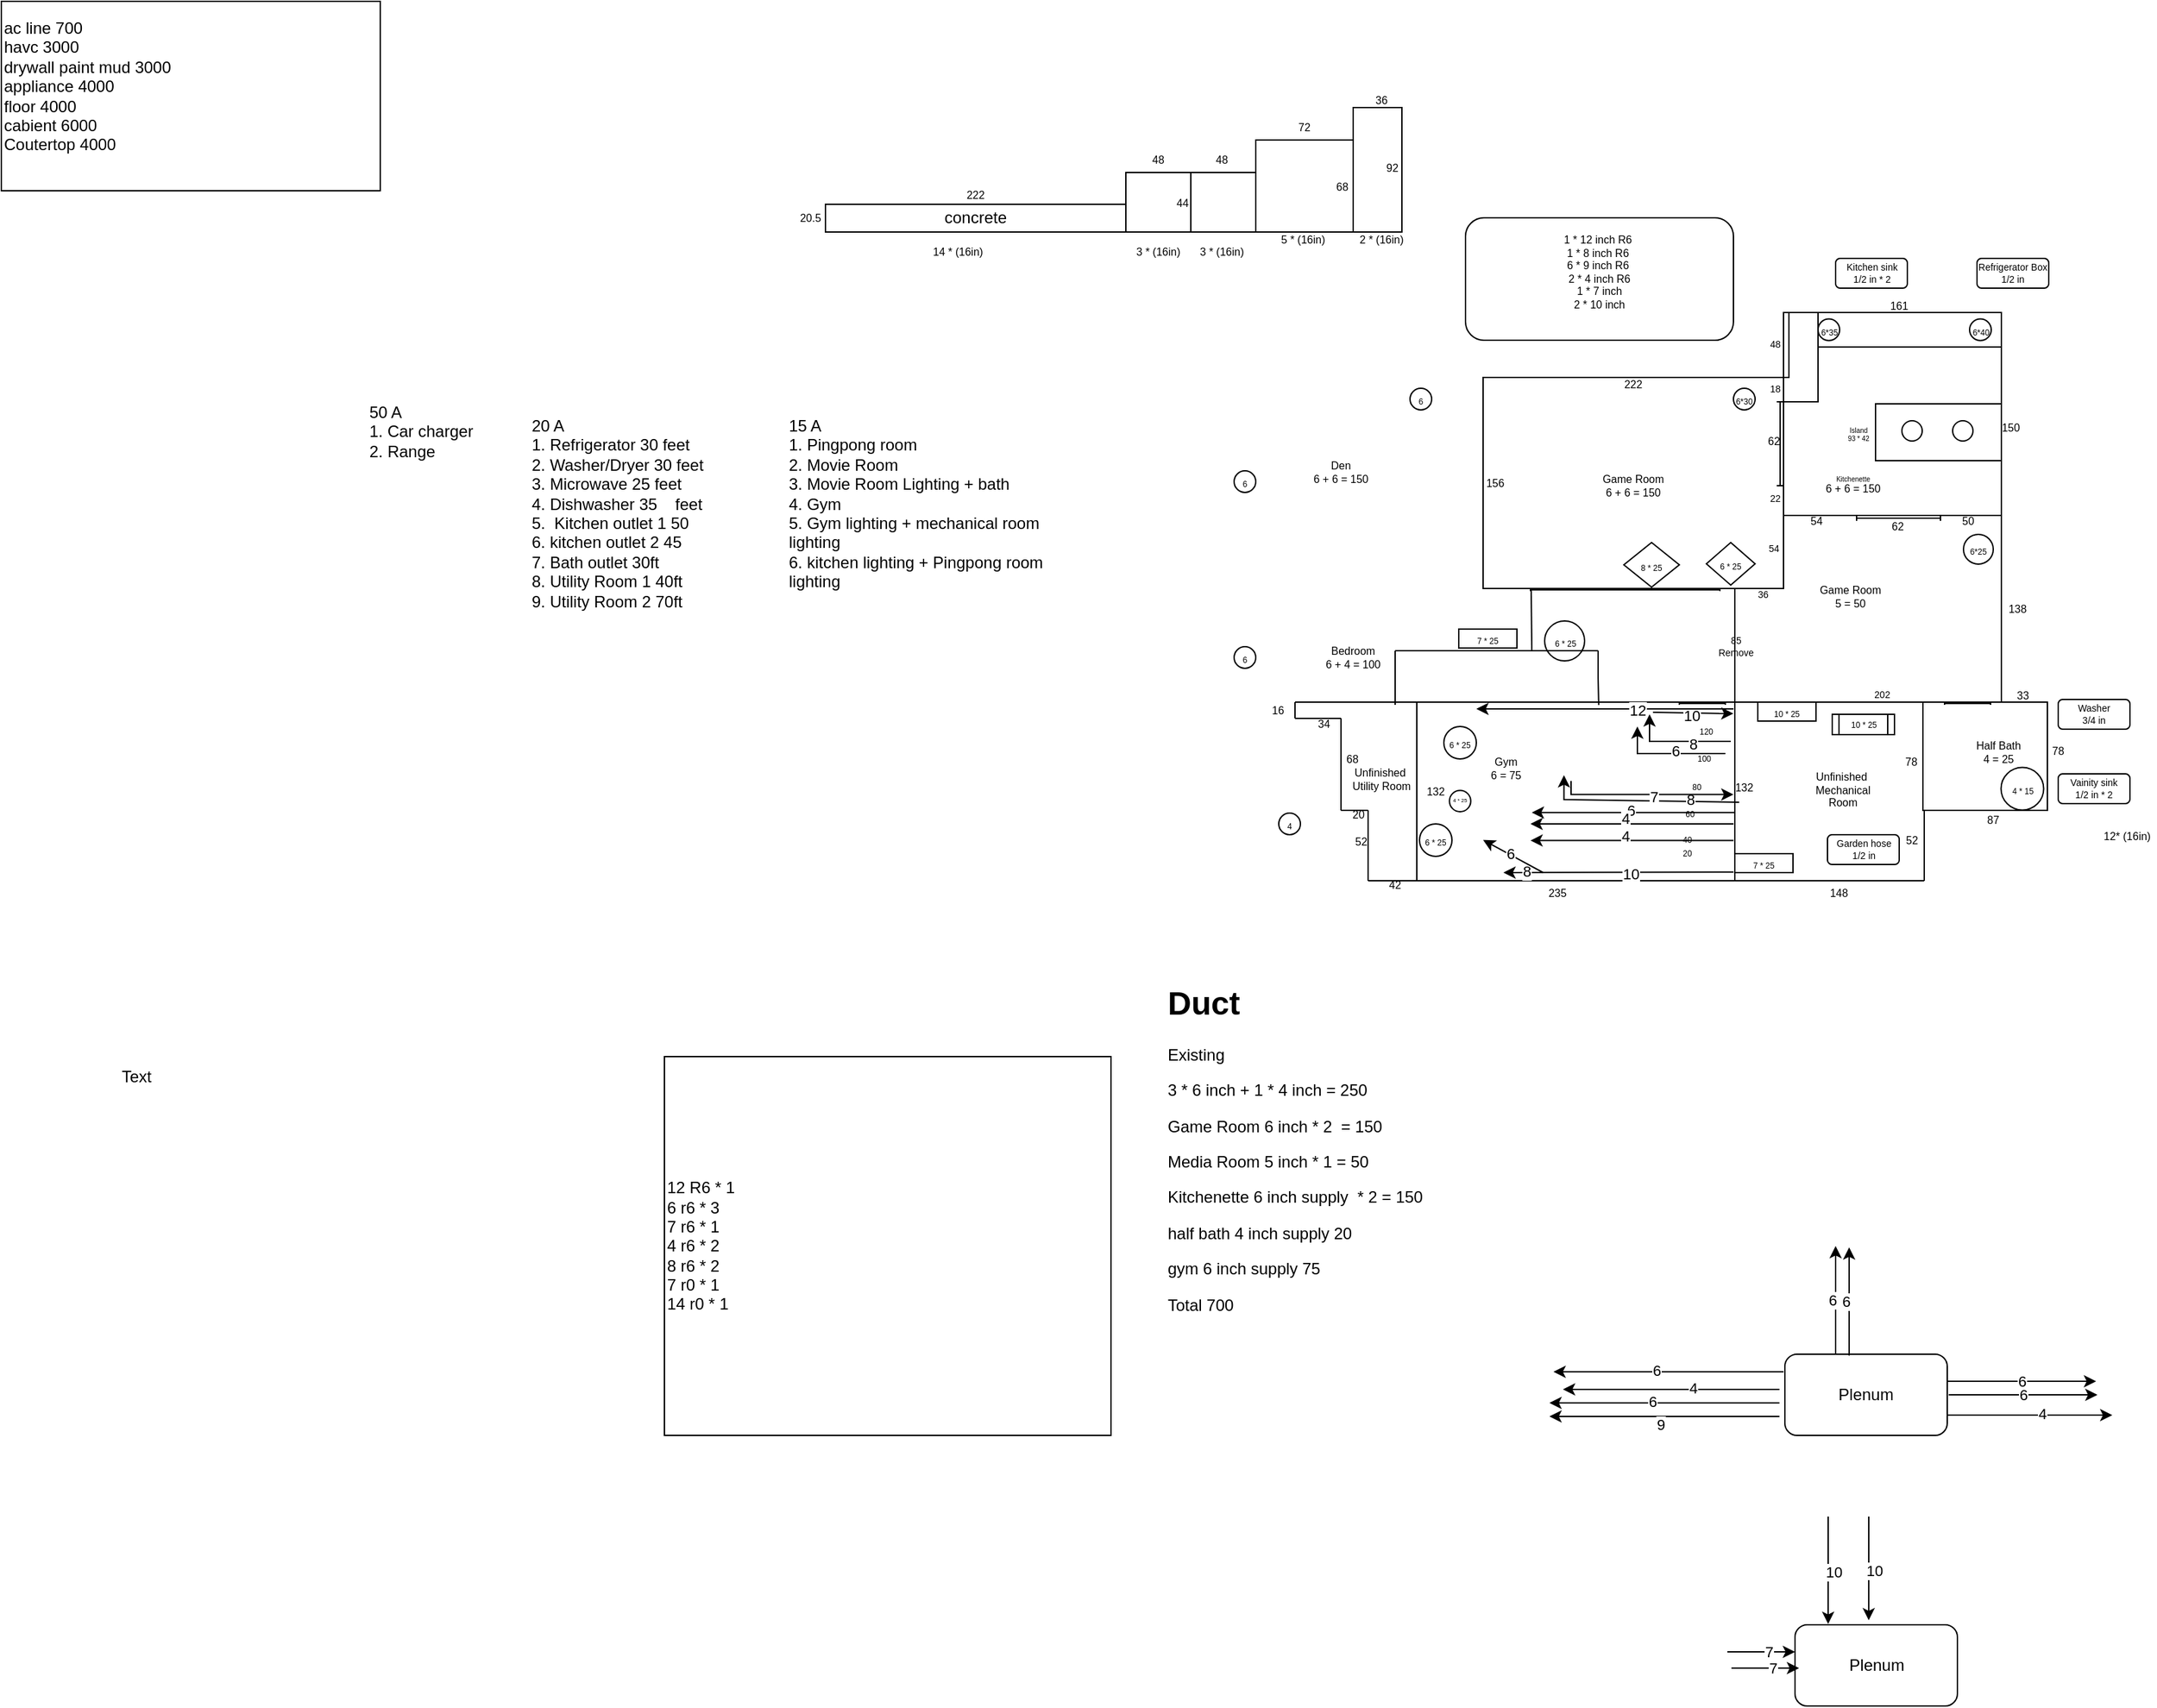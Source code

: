 <mxfile version="24.8.6">
  <diagram name="Page-1" id="0mairbrYIYrI2T9TzbTR">
    <mxGraphModel dx="1680" dy="1542" grid="1" gridSize="10" guides="1" tooltips="1" connect="1" arrows="1" fold="1" page="1" pageScale="1" pageWidth="850" pageHeight="1100" math="0" shadow="0">
      <root>
        <mxCell id="0" />
        <mxCell id="1" parent="0" />
        <mxCell id="P4cZLLp5mALUzIuXAlEG-3" value="" style="rounded=0;whiteSpace=wrap;html=1;" parent="1" vertex="1">
          <mxGeometry x="527" y="160" width="161" height="150" as="geometry" />
        </mxCell>
        <mxCell id="P4cZLLp5mALUzIuXAlEG-4" value="" style="rounded=0;whiteSpace=wrap;html=1;" parent="1" vertex="1">
          <mxGeometry x="491" y="310" width="197" height="138" as="geometry" />
        </mxCell>
        <mxCell id="P4cZLLp5mALUzIuXAlEG-5" value="" style="rounded=0;whiteSpace=wrap;html=1;" parent="1" vertex="1">
          <mxGeometry x="256" y="448" width="235" height="132" as="geometry" />
        </mxCell>
        <mxCell id="P4cZLLp5mALUzIuXAlEG-2" value="" style="rounded=0;whiteSpace=wrap;html=1;" parent="1" vertex="1">
          <mxGeometry x="305" y="208" width="222" height="156" as="geometry" />
        </mxCell>
        <mxCell id="P4cZLLp5mALUzIuXAlEG-6" value="" style="rounded=0;whiteSpace=wrap;html=1;" parent="1" vertex="1">
          <mxGeometry x="630" y="448" width="92" height="80" as="geometry" />
        </mxCell>
        <mxCell id="P4cZLLp5mALUzIuXAlEG-7" value="138" style="text;html=1;align=center;verticalAlign=middle;whiteSpace=wrap;rounded=0;fontSize=8;" parent="1" vertex="1">
          <mxGeometry x="670" y="364" width="60" height="30" as="geometry" />
        </mxCell>
        <mxCell id="P4cZLLp5mALUzIuXAlEG-8" value="150" style="text;html=1;align=center;verticalAlign=middle;whiteSpace=wrap;rounded=0;fontSize=8;" parent="1" vertex="1">
          <mxGeometry x="690" y="240" width="10" height="10" as="geometry" />
        </mxCell>
        <mxCell id="P4cZLLp5mALUzIuXAlEG-9" value="78" style="text;html=1;align=center;verticalAlign=middle;whiteSpace=wrap;rounded=0;fontSize=8;" parent="1" vertex="1">
          <mxGeometry x="700" y="469" width="60" height="30" as="geometry" />
        </mxCell>
        <mxCell id="P4cZLLp5mALUzIuXAlEG-10" value="78" style="text;html=1;align=center;verticalAlign=middle;whiteSpace=wrap;rounded=0;fontSize=8;" parent="1" vertex="1">
          <mxGeometry x="606" y="483" width="30.5" height="18" as="geometry" />
        </mxCell>
        <mxCell id="P4cZLLp5mALUzIuXAlEG-11" value="87" style="text;html=1;align=center;verticalAlign=middle;whiteSpace=wrap;rounded=0;fontSize=8;" parent="1" vertex="1">
          <mxGeometry x="651.5" y="520" width="60" height="30" as="geometry" />
        </mxCell>
        <mxCell id="P4cZLLp5mALUzIuXAlEG-12" value="235" style="text;html=1;align=center;verticalAlign=middle;whiteSpace=wrap;rounded=0;fontSize=8;" parent="1" vertex="1">
          <mxGeometry x="330" y="574" width="60" height="30" as="geometry" />
        </mxCell>
        <mxCell id="P4cZLLp5mALUzIuXAlEG-13" value="132" style="text;html=1;align=center;verticalAlign=middle;whiteSpace=wrap;rounded=0;fontSize=8;" parent="1" vertex="1">
          <mxGeometry x="240" y="499" width="60" height="30" as="geometry" />
        </mxCell>
        <mxCell id="P4cZLLp5mALUzIuXAlEG-14" value="132" style="text;html=1;align=center;verticalAlign=middle;whiteSpace=wrap;rounded=0;fontSize=8;" parent="1" vertex="1">
          <mxGeometry x="468" y="496.25" width="60" height="30" as="geometry" />
        </mxCell>
        <mxCell id="SLUFztWBd9lbTso4AVrv-1" value="222" style="text;html=1;align=center;verticalAlign=middle;whiteSpace=wrap;rounded=0;fontSize=8;" parent="1" vertex="1">
          <mxGeometry x="404" y="208" width="24" height="10" as="geometry" />
        </mxCell>
        <mxCell id="SLUFztWBd9lbTso4AVrv-2" value="54" style="text;html=1;align=center;verticalAlign=middle;whiteSpace=wrap;rounded=0;fontSize=8;" parent="1" vertex="1">
          <mxGeometry x="543.5" y="310" width="15" height="8" as="geometry" />
        </mxCell>
        <mxCell id="SLUFztWBd9lbTso4AVrv-3" value="48" style="text;html=1;align=center;verticalAlign=middle;whiteSpace=wrap;rounded=0;fontSize=7;" parent="1" vertex="1">
          <mxGeometry x="491" y="169" width="60" height="30" as="geometry" />
        </mxCell>
        <mxCell id="SLUFztWBd9lbTso4AVrv-8" value="" style="shape=crossbar;whiteSpace=wrap;html=1;rounded=1;direction=south;" parent="1" vertex="1">
          <mxGeometry x="522" y="226" width="5" height="62" as="geometry" />
        </mxCell>
        <mxCell id="al7Jq2IAwmUsmAtyvg5_-1" value="62" style="text;html=1;align=center;verticalAlign=middle;whiteSpace=wrap;rounded=0;fontSize=8;" parent="1" vertex="1">
          <mxGeometry x="490" y="240" width="60" height="30" as="geometry" />
        </mxCell>
        <mxCell id="al7Jq2IAwmUsmAtyvg5_-8" value="18" style="text;html=1;align=center;verticalAlign=middle;whiteSpace=wrap;rounded=0;fontSize=7;" parent="1" vertex="1">
          <mxGeometry x="511" y="212" width="20" height="10" as="geometry" />
        </mxCell>
        <mxCell id="al7Jq2IAwmUsmAtyvg5_-10" value="22" style="text;html=1;align=center;verticalAlign=middle;whiteSpace=wrap;rounded=0;fontSize=7;" parent="1" vertex="1">
          <mxGeometry x="511" y="293" width="20" height="10" as="geometry" />
        </mxCell>
        <mxCell id="LQpmyjHp3lGpbSpimQd2-4" value="156" style="text;html=1;align=center;verticalAlign=middle;whiteSpace=wrap;rounded=0;fontSize=8;" parent="1" vertex="1">
          <mxGeometry x="305" y="281" width="18" height="10" as="geometry" />
        </mxCell>
        <mxCell id="LQpmyjHp3lGpbSpimQd2-6" value="85&lt;div&gt;Remove&lt;/div&gt;" style="text;html=1;align=center;verticalAlign=middle;whiteSpace=wrap;rounded=0;fontSize=7;" parent="1" vertex="1">
          <mxGeometry x="473" y="394" width="38" height="26" as="geometry" />
        </mxCell>
        <mxCell id="LQpmyjHp3lGpbSpimQd2-10" value="36" style="text;html=1;align=center;verticalAlign=middle;whiteSpace=wrap;rounded=0;fontSize=7;" parent="1" vertex="1">
          <mxGeometry x="502" y="364" width="20" height="10" as="geometry" />
        </mxCell>
        <mxCell id="LQpmyjHp3lGpbSpimQd2-11" value="54" style="text;html=1;align=center;verticalAlign=middle;whiteSpace=wrap;rounded=0;fontSize=7;" parent="1" vertex="1">
          <mxGeometry x="510" y="330" width="20" height="10" as="geometry" />
        </mxCell>
        <mxCell id="LQpmyjHp3lGpbSpimQd2-13" value="" style="shape=crossbar;whiteSpace=wrap;html=1;rounded=1;" parent="1" vertex="1">
          <mxGeometry x="646" y="448" width="34" height="2" as="geometry" />
        </mxCell>
        <mxCell id="LQpmyjHp3lGpbSpimQd2-17" value="33" style="text;html=1;align=center;verticalAlign=middle;whiteSpace=wrap;rounded=0;fontSize=8;" parent="1" vertex="1">
          <mxGeometry x="695.5" y="438" width="16" height="10" as="geometry" />
        </mxCell>
        <mxCell id="LQpmyjHp3lGpbSpimQd2-23" value="42" style="text;html=1;align=center;verticalAlign=middle;whiteSpace=wrap;rounded=0;fontSize=8;" parent="1" vertex="1">
          <mxGeometry x="210" y="568" width="60" height="30" as="geometry" />
        </mxCell>
        <mxCell id="LQpmyjHp3lGpbSpimQd2-27" value="52" style="text;html=1;align=center;verticalAlign=middle;whiteSpace=wrap;rounded=0;fontSize=8;" parent="1" vertex="1">
          <mxGeometry x="200" y="543" width="30" height="15" as="geometry" />
        </mxCell>
        <mxCell id="LQpmyjHp3lGpbSpimQd2-28" value="20" style="text;html=1;align=center;verticalAlign=middle;whiteSpace=wrap;rounded=0;fontSize=8;" parent="1" vertex="1">
          <mxGeometry x="196" y="518" width="34" height="25" as="geometry" />
        </mxCell>
        <mxCell id="LQpmyjHp3lGpbSpimQd2-29" value="16" style="text;html=1;align=center;verticalAlign=middle;whiteSpace=wrap;rounded=0;fontSize=8;" parent="1" vertex="1">
          <mxGeometry x="140" y="451" width="27" height="6" as="geometry" />
        </mxCell>
        <mxCell id="LQpmyjHp3lGpbSpimQd2-35" value="" style="endArrow=none;html=1;rounded=0;exitX=1;exitY=1;exitDx=0;exitDy=0;" parent="1" source="P4cZLLp5mALUzIuXAlEG-5" edge="1">
          <mxGeometry width="50" height="50" relative="1" as="geometry">
            <mxPoint x="530" y="590" as="sourcePoint" />
            <mxPoint x="631" y="580" as="targetPoint" />
          </mxGeometry>
        </mxCell>
        <mxCell id="LQpmyjHp3lGpbSpimQd2-36" value="" style="endArrow=none;html=1;rounded=0;" parent="1" edge="1">
          <mxGeometry width="50" height="50" relative="1" as="geometry">
            <mxPoint x="631" y="580" as="sourcePoint" />
            <mxPoint x="631" y="528" as="targetPoint" />
          </mxGeometry>
        </mxCell>
        <mxCell id="LQpmyjHp3lGpbSpimQd2-37" value="" style="endArrow=none;html=1;rounded=0;" parent="1" edge="1">
          <mxGeometry width="50" height="50" relative="1" as="geometry">
            <mxPoint x="631" y="528" as="sourcePoint" />
            <mxPoint x="641" y="528" as="targetPoint" />
          </mxGeometry>
        </mxCell>
        <mxCell id="LQpmyjHp3lGpbSpimQd2-38" value="52" style="text;html=1;align=center;verticalAlign=middle;whiteSpace=wrap;rounded=0;fontSize=8;" parent="1" vertex="1">
          <mxGeometry x="592" y="535" width="60" height="30" as="geometry" />
        </mxCell>
        <mxCell id="LQpmyjHp3lGpbSpimQd2-41" value="" style="shape=crossbar;whiteSpace=wrap;html=1;rounded=1;" parent="1" vertex="1">
          <mxGeometry x="581" y="310" width="62" height="4" as="geometry" />
        </mxCell>
        <mxCell id="LQpmyjHp3lGpbSpimQd2-43" value="62" style="text;html=1;align=center;verticalAlign=middle;whiteSpace=wrap;rounded=0;fontSize=8;" parent="1" vertex="1">
          <mxGeometry x="603.5" y="314" width="15" height="8" as="geometry" />
        </mxCell>
        <mxCell id="LQpmyjHp3lGpbSpimQd2-44" value="50" style="text;html=1;align=center;verticalAlign=middle;whiteSpace=wrap;rounded=0;fontSize=8;" parent="1" vertex="1">
          <mxGeometry x="655.5" y="310" width="15" height="8" as="geometry" />
        </mxCell>
        <mxCell id="LQpmyjHp3lGpbSpimQd2-45" value="34&lt;span style=&quot;color: rgba(0, 0, 0, 0); font-family: monospace; font-size: 0px; text-align: start; text-wrap: nowrap;&quot;&gt;%3CmxGraphModel%3E%3Croot%3E%3CmxCell%20id%3D%220%22%2F%3E%3CmxCell%20id%3D%221%22%20parent%3D%220%22%2F%3E%3CmxCell%20id%3D%222%22%20value%3D%2250%22%20style%3D%22text%3Bhtml%3D1%3Balign%3Dcenter%3BverticalAlign%3Dmiddle%3BwhiteSpace%3Dwrap%3Brounded%3D0%3BfontSize%3D8%3B%22%20vertex%3D%221%22%20parent%3D%221%22%3E%3CmxGeometry%20x%3D%22161%22%20y%3D%22490%22%20width%3D%2260%22%20height%3D%2230%22%20as%3D%22geometry%22%2F%3E%3C%2FmxCell%3E%3C%2Froot%3E%3C%2FmxGraphModel%3E&lt;/span&gt;" style="text;html=1;align=center;verticalAlign=middle;whiteSpace=wrap;rounded=0;fontSize=8;" parent="1" vertex="1">
          <mxGeometry x="179" y="459" width="17" height="10" as="geometry" />
        </mxCell>
        <mxCell id="LQpmyjHp3lGpbSpimQd2-47" value="68" style="text;html=1;align=center;verticalAlign=middle;whiteSpace=wrap;rounded=0;fontSize=8;" parent="1" vertex="1">
          <mxGeometry x="200" y="481" width="17" height="18" as="geometry" />
        </mxCell>
        <mxCell id="LQpmyjHp3lGpbSpimQd2-49" value="" style="endArrow=none;html=1;rounded=0;entryX=0;entryY=1;entryDx=0;entryDy=0;" parent="1" target="P4cZLLp5mALUzIuXAlEG-5" edge="1">
          <mxGeometry width="50" height="50" relative="1" as="geometry">
            <mxPoint x="220" y="580" as="sourcePoint" />
            <mxPoint x="250" y="580" as="targetPoint" />
          </mxGeometry>
        </mxCell>
        <mxCell id="LQpmyjHp3lGpbSpimQd2-50" value="" style="endArrow=none;html=1;rounded=0;" parent="1" edge="1">
          <mxGeometry width="50" height="50" relative="1" as="geometry">
            <mxPoint x="220" y="580" as="sourcePoint" />
            <mxPoint x="220" y="528" as="targetPoint" />
          </mxGeometry>
        </mxCell>
        <mxCell id="LQpmyjHp3lGpbSpimQd2-51" value="" style="endArrow=none;html=1;rounded=0;" parent="1" edge="1">
          <mxGeometry width="50" height="50" relative="1" as="geometry">
            <mxPoint x="200" y="528" as="sourcePoint" />
            <mxPoint x="220" y="528" as="targetPoint" />
          </mxGeometry>
        </mxCell>
        <mxCell id="LQpmyjHp3lGpbSpimQd2-52" value="" style="endArrow=none;html=1;rounded=0;" parent="1" edge="1">
          <mxGeometry width="50" height="50" relative="1" as="geometry">
            <mxPoint x="200" y="528" as="sourcePoint" />
            <mxPoint x="200" y="460" as="targetPoint" />
          </mxGeometry>
        </mxCell>
        <mxCell id="LQpmyjHp3lGpbSpimQd2-53" value="" style="endArrow=none;html=1;rounded=0;" parent="1" edge="1">
          <mxGeometry width="50" height="50" relative="1" as="geometry">
            <mxPoint x="166" y="460" as="sourcePoint" />
            <mxPoint x="200" y="460" as="targetPoint" />
          </mxGeometry>
        </mxCell>
        <mxCell id="LQpmyjHp3lGpbSpimQd2-54" value="" style="endArrow=none;html=1;rounded=0;" parent="1" edge="1">
          <mxGeometry width="50" height="50" relative="1" as="geometry">
            <mxPoint x="166" y="460" as="sourcePoint" />
            <mxPoint x="166" y="448" as="targetPoint" />
          </mxGeometry>
        </mxCell>
        <mxCell id="LQpmyjHp3lGpbSpimQd2-55" value="" style="endArrow=none;html=1;rounded=0;entryX=0;entryY=0;entryDx=0;entryDy=0;" parent="1" target="P4cZLLp5mALUzIuXAlEG-5" edge="1">
          <mxGeometry width="50" height="50" relative="1" as="geometry">
            <mxPoint x="166" y="448" as="sourcePoint" />
            <mxPoint x="266" y="418" as="targetPoint" />
          </mxGeometry>
        </mxCell>
        <mxCell id="LQpmyjHp3lGpbSpimQd2-57" value="161" style="text;html=1;align=center;verticalAlign=middle;whiteSpace=wrap;rounded=0;fontSize=8;" parent="1" vertex="1">
          <mxGeometry x="590.5" y="150" width="43" height="10" as="geometry" />
        </mxCell>
        <mxCell id="LQpmyjHp3lGpbSpimQd2-62" value="Unfinished&amp;nbsp;&lt;div&gt;Utility Room&lt;/div&gt;" style="text;html=1;align=center;verticalAlign=middle;whiteSpace=wrap;rounded=0;fontSize=8;" parent="1" vertex="1">
          <mxGeometry x="200" y="490" width="60" height="30" as="geometry" />
        </mxCell>
        <mxCell id="LQpmyjHp3lGpbSpimQd2-63" value="Unfinished&amp;nbsp;&lt;div&gt;Mechanical Room&lt;/div&gt;" style="text;html=1;align=center;verticalAlign=middle;whiteSpace=wrap;rounded=0;fontSize=8;" parent="1" vertex="1">
          <mxGeometry x="540.5" y="498" width="60" height="30" as="geometry" />
        </mxCell>
        <mxCell id="LQpmyjHp3lGpbSpimQd2-64" value="Gym&lt;div&gt;6 = 75&lt;/div&gt;" style="text;html=1;align=center;verticalAlign=middle;whiteSpace=wrap;rounded=0;fontSize=8;" parent="1" vertex="1">
          <mxGeometry x="292" y="482" width="60" height="30" as="geometry" />
        </mxCell>
        <mxCell id="LQpmyjHp3lGpbSpimQd2-65" value="Game Room&lt;div&gt;5 = 50&lt;/div&gt;" style="text;html=1;align=center;verticalAlign=middle;whiteSpace=wrap;rounded=0;fontSize=8;" parent="1" vertex="1">
          <mxGeometry x="540.5" y="352" width="70.5" height="36" as="geometry" />
        </mxCell>
        <mxCell id="LQpmyjHp3lGpbSpimQd2-66" value="Game Room&lt;div&gt;6 + 6 = 150&lt;/div&gt;" style="text;html=1;align=center;verticalAlign=middle;whiteSpace=wrap;rounded=0;fontSize=8;" parent="1" vertex="1">
          <mxGeometry x="386" y="273" width="60" height="30" as="geometry" />
        </mxCell>
        <mxCell id="LQpmyjHp3lGpbSpimQd2-67" value="Half B&lt;span style=&quot;color: rgba(0, 0, 0, 0); font-family: monospace; font-size: 0px; text-align: start; text-wrap: nowrap;&quot;&gt;%3CmxGraphModel%3E%3Croot%3E%3CmxCell%20id%3D%220%22%2F%3E%3CmxCell%20id%3D%221%22%20parent%3D%220%22%2F%3E%3CmxCell%20id%3D%222%22%20value%3D%22Game%20Room%22%20style%3D%22text%3Bhtml%3D1%3Balign%3Dcenter%3BverticalAlign%3Dmiddle%3BwhiteSpace%3Dwrap%3Brounded%3D0%3BfontSize%3D8%3B%22%20vertex%3D%221%22%20parent%3D%221%22%3E%3CmxGeometry%20x%3D%22386%22%20y%3D%22273%22%20width%3D%2260%22%20height%3D%2230%22%20as%3D%22geometry%22%2F%3E%3C%2FmxCell%3E%3C%2Froot%3E%3C%2FmxGraphModel%3E&lt;/span&gt;ath&lt;div&gt;4 = 25&lt;br&gt;&lt;div&gt;&lt;span style=&quot;color: rgba(0, 0, 0, 0); font-family: monospace; font-size: 0px; text-align: start; text-wrap: nowrap;&quot;&gt;25%3CmxGraphModel%3E%3Croot%3E%3CmxCell%20id%3D%220%22%2F%3E%3CmxCell%20id%3D%221%22%20parent%3D%220%22%2F%3E%3CmxCell%20id%3D%222%22%20value%3D%22Game%20Room%22%20style%3D%22text%3Bhtml%3D1%3Balign%3Dcenter%3BverticalAlign%3Dmiddle%3BwhiteSpace%3Dwrap%3Brounded%3D0%3BfontSize%3D8%3B%22%20vertex%3D%221%22%20parent%3D%221%22%3E%3CmxGeometry%20x%3D%22386%22%20y%3D%22273%22%20width%3D%2260%22%20height%3D%2230%22%20as%3D%22geometry%22%2F%3E%3C%2FmxCell%3E%3C%2Froot%3E%3C%2FmxGraphModel%3E&lt;/span&gt;&lt;/div&gt;&lt;/div&gt;" style="text;html=1;align=center;verticalAlign=middle;whiteSpace=wrap;rounded=0;fontSize=8;" parent="1" vertex="1">
          <mxGeometry x="655.5" y="475" width="60" height="30" as="geometry" />
        </mxCell>
        <mxCell id="LQpmyjHp3lGpbSpimQd2-68" value="Kitchenette&lt;div style=&quot;font-size: 5px;&quot;&gt;&lt;span style=&quot;font-size: 8px;&quot;&gt;6 + 6 = 150&lt;/span&gt;&lt;br&gt;&lt;/div&gt;" style="text;html=1;align=center;verticalAlign=middle;whiteSpace=wrap;rounded=0;fontSize=5;" parent="1" vertex="1">
          <mxGeometry x="555.5" y="277" width="45" height="19.5" as="geometry" />
        </mxCell>
        <mxCell id="LQpmyjHp3lGpbSpimQd2-70" value="" style="shape=crossbar;whiteSpace=wrap;html=1;rounded=1;" parent="1" vertex="1">
          <mxGeometry x="450" y="448" width="34" height="2" as="geometry" />
        </mxCell>
        <mxCell id="LQpmyjHp3lGpbSpimQd2-71" value="" style="shape=crossbar;whiteSpace=wrap;html=1;rounded=1;" parent="1" vertex="1">
          <mxGeometry x="340" y="364" width="140" height="2" as="geometry" />
        </mxCell>
        <mxCell id="kpJ8r8qRFMHzOw9jOi8c-1" value="concrete" style="rounded=0;whiteSpace=wrap;html=1;" parent="1" vertex="1">
          <mxGeometry x="-181" y="80" width="222" height="20.5" as="geometry" />
        </mxCell>
        <mxCell id="kpJ8r8qRFMHzOw9jOi8c-2" value="" style="rounded=0;whiteSpace=wrap;html=1;" parent="1" vertex="1">
          <mxGeometry x="41" y="56.5" width="48" height="44" as="geometry" />
        </mxCell>
        <mxCell id="kpJ8r8qRFMHzOw9jOi8c-3" value="" style="rounded=0;whiteSpace=wrap;html=1;" parent="1" vertex="1">
          <mxGeometry x="137" y="32.5" width="72" height="68" as="geometry" />
        </mxCell>
        <mxCell id="kpJ8r8qRFMHzOw9jOi8c-4" value="" style="rounded=0;whiteSpace=wrap;html=1;" parent="1" vertex="1">
          <mxGeometry x="89" y="56.5" width="48" height="44" as="geometry" />
        </mxCell>
        <mxCell id="kpJ8r8qRFMHzOw9jOi8c-5" value="44" style="text;html=1;align=center;verticalAlign=middle;whiteSpace=wrap;rounded=0;fontSize=8;" parent="1" vertex="1">
          <mxGeometry x="80" y="75.25" width="6" height="6.5" as="geometry" />
        </mxCell>
        <mxCell id="kpJ8r8qRFMHzOw9jOi8c-7" value="20.5" style="text;html=1;align=center;verticalAlign=middle;whiteSpace=wrap;rounded=0;fontSize=8;" parent="1" vertex="1">
          <mxGeometry x="-200" y="87" width="16" height="6.5" as="geometry" />
        </mxCell>
        <mxCell id="kpJ8r8qRFMHzOw9jOi8c-12" value="68" style="text;html=1;align=center;verticalAlign=middle;whiteSpace=wrap;rounded=0;fontSize=8;" parent="1" vertex="1">
          <mxGeometry x="197.5" y="63.25" width="6" height="6.5" as="geometry" />
        </mxCell>
        <mxCell id="kpJ8r8qRFMHzOw9jOi8c-13" value="" style="rounded=0;whiteSpace=wrap;html=1;" parent="1" vertex="1">
          <mxGeometry x="209" y="8.5" width="36" height="92" as="geometry" />
        </mxCell>
        <mxCell id="kpJ8r8qRFMHzOw9jOi8c-14" value="92" style="text;html=1;align=center;verticalAlign=middle;whiteSpace=wrap;rounded=0;fontSize=8;" parent="1" vertex="1">
          <mxGeometry x="234.5" y="50" width="6" height="6.5" as="geometry" />
        </mxCell>
        <mxCell id="kpJ8r8qRFMHzOw9jOi8c-15" value="222" style="text;html=1;align=center;verticalAlign=middle;whiteSpace=wrap;rounded=0;fontSize=8;" parent="1" vertex="1">
          <mxGeometry x="-78" y="69.75" width="16" height="6.5" as="geometry" />
        </mxCell>
        <mxCell id="kpJ8r8qRFMHzOw9jOi8c-16" value="48" style="text;html=1;align=center;verticalAlign=middle;whiteSpace=wrap;rounded=0;fontSize=8;" parent="1" vertex="1">
          <mxGeometry x="57" y="43.5" width="16" height="6.5" as="geometry" />
        </mxCell>
        <mxCell id="kpJ8r8qRFMHzOw9jOi8c-17" value="48" style="text;html=1;align=center;verticalAlign=middle;whiteSpace=wrap;rounded=0;fontSize=8;" parent="1" vertex="1">
          <mxGeometry x="104" y="43.5" width="16" height="6.5" as="geometry" />
        </mxCell>
        <mxCell id="kpJ8r8qRFMHzOw9jOi8c-18" value="72" style="text;html=1;align=center;verticalAlign=middle;whiteSpace=wrap;rounded=0;fontSize=8;" parent="1" vertex="1">
          <mxGeometry x="165" y="20" width="16" height="6.5" as="geometry" />
        </mxCell>
        <mxCell id="kpJ8r8qRFMHzOw9jOi8c-19" value="36" style="text;html=1;align=center;verticalAlign=middle;whiteSpace=wrap;rounded=0;fontSize=8;" parent="1" vertex="1">
          <mxGeometry x="221.5" width="16" height="6.5" as="geometry" />
        </mxCell>
        <mxCell id="tYhRb-asb7ZcB8ajJEno-1" value="14 * (16in)" style="text;html=1;align=center;verticalAlign=middle;whiteSpace=wrap;rounded=0;fontSize=8;" parent="1" vertex="1">
          <mxGeometry x="-104" y="110" width="42" height="10" as="geometry" />
        </mxCell>
        <mxCell id="tYhRb-asb7ZcB8ajJEno-3" value="3 * (16in)" style="text;html=1;align=center;verticalAlign=middle;whiteSpace=wrap;rounded=0;fontSize=8;" parent="1" vertex="1">
          <mxGeometry x="44" y="110" width="42" height="10" as="geometry" />
        </mxCell>
        <mxCell id="tYhRb-asb7ZcB8ajJEno-4" value="3 * (16in)" style="text;html=1;align=center;verticalAlign=middle;whiteSpace=wrap;rounded=0;fontSize=8;" parent="1" vertex="1">
          <mxGeometry x="91" y="110" width="42" height="10" as="geometry" />
        </mxCell>
        <mxCell id="tYhRb-asb7ZcB8ajJEno-5" value="5 * (16in)" style="text;html=1;align=center;verticalAlign=middle;whiteSpace=wrap;rounded=0;fontSize=8;" parent="1" vertex="1">
          <mxGeometry x="151" y="100.5" width="42" height="10" as="geometry" />
        </mxCell>
        <mxCell id="tYhRb-asb7ZcB8ajJEno-6" value="2 * (16in)" style="text;html=1;align=center;verticalAlign=middle;whiteSpace=wrap;rounded=0;fontSize=8;" parent="1" vertex="1">
          <mxGeometry x="209" y="100.5" width="42" height="10" as="geometry" />
        </mxCell>
        <mxCell id="tYhRb-asb7ZcB8ajJEno-11" value="12* (16in)" style="text;html=1;align=center;verticalAlign=middle;whiteSpace=wrap;rounded=0;fontSize=8;" parent="1" vertex="1">
          <mxGeometry x="760" y="542" width="42" height="10" as="geometry" />
        </mxCell>
        <mxCell id="pk3xS1oj604efOxibJod-1" value="&lt;h1 style=&quot;margin-top: 0px;&quot;&gt;Duct&lt;/h1&gt;&lt;p&gt;Existing&amp;nbsp;&lt;/p&gt;&lt;p&gt;3 * 6 inch + 1 * 4 inch = 250&amp;nbsp;&lt;/p&gt;&lt;p&gt;Game Room 6 inch * 2&amp;nbsp; = 150&lt;/p&gt;&lt;p&gt;Media Room 5 inch * 1 = 50&lt;/p&gt;&lt;p&gt;Kitchenette 6 inch supply&amp;nbsp; * 2 =&amp;nbsp;&lt;span style=&quot;background-color: initial;&quot;&gt;150&lt;/span&gt;&lt;/p&gt;&lt;p&gt;half bath 4 inch supply 20&lt;/p&gt;&lt;p&gt;gym 6 inch supply 75&lt;/p&gt;&lt;p&gt;Total 700&lt;/p&gt;&lt;p&gt;&lt;br&gt;&lt;/p&gt;" style="text;html=1;whiteSpace=wrap;overflow=hidden;rounded=0;" parent="1" vertex="1">
          <mxGeometry x="69.5" y="650" width="251" height="390" as="geometry" />
        </mxCell>
        <mxCell id="0pLNkB7-unwd7DuSWteV-1" value="Den&lt;div&gt;6 + 6 = 150&lt;/div&gt;" style="text;html=1;align=center;verticalAlign=middle;whiteSpace=wrap;rounded=0;fontSize=8;" parent="1" vertex="1">
          <mxGeometry x="170" y="263" width="60" height="30" as="geometry" />
        </mxCell>
        <mxCell id="0pLNkB7-unwd7DuSWteV-2" value="Bedroom&lt;div&gt;6 + 4 = 100&lt;/div&gt;" style="text;html=1;align=center;verticalAlign=middle;whiteSpace=wrap;rounded=0;fontSize=8;" parent="1" vertex="1">
          <mxGeometry x="178.5" y="400" width="60" height="30" as="geometry" />
        </mxCell>
        <mxCell id="Q7Qhc7Fp29ryRhH7lDCQ-1" value="" style="rounded=0;whiteSpace=wrap;html=1;" parent="1" vertex="1">
          <mxGeometry x="527" y="160" width="25.5" height="66" as="geometry" />
        </mxCell>
        <mxCell id="LQpmyjHp3lGpbSpimQd2-2" value="" style="rounded=0;whiteSpace=wrap;html=1;" parent="1" vertex="1">
          <mxGeometry x="527" y="160" width="4" height="48" as="geometry" />
        </mxCell>
        <mxCell id="Q7Qhc7Fp29ryRhH7lDCQ-2" value="" style="rounded=0;whiteSpace=wrap;html=1;" parent="1" vertex="1">
          <mxGeometry x="552.5" y="160" width="135.5" height="25.5" as="geometry" />
        </mxCell>
        <mxCell id="Q7Qhc7Fp29ryRhH7lDCQ-3" value="" style="rounded=0;whiteSpace=wrap;html=1;" parent="1" vertex="1">
          <mxGeometry x="595" y="227.5" width="93" height="42" as="geometry" />
        </mxCell>
        <mxCell id="Q7Qhc7Fp29ryRhH7lDCQ-4" value="Island&lt;div style=&quot;font-size: 5px;&quot;&gt;93 * 42&lt;/div&gt;" style="text;html=1;align=center;verticalAlign=middle;whiteSpace=wrap;rounded=0;fontSize=5;" parent="1" vertex="1">
          <mxGeometry x="570" y="243.75" width="25" height="9.5" as="geometry" />
        </mxCell>
        <mxCell id="Q7Qhc7Fp29ryRhH7lDCQ-5" value="" style="ellipse;whiteSpace=wrap;html=1;aspect=fixed;" parent="1" vertex="1">
          <mxGeometry x="614.5" y="240" width="15" height="15" as="geometry" />
        </mxCell>
        <mxCell id="Q7Qhc7Fp29ryRhH7lDCQ-6" value="" style="ellipse;whiteSpace=wrap;html=1;aspect=fixed;" parent="1" vertex="1">
          <mxGeometry x="652" y="240" width="15" height="15" as="geometry" />
        </mxCell>
        <mxCell id="cqji-3O6UMI-wQr2WQBb-1" value="20 A&lt;div&gt;1. Refrigerator 30 feet&lt;/div&gt;&lt;div&gt;2. Washer/Dryer 30 feet&lt;/div&gt;&lt;div&gt;3. Microwave 25 feet&lt;/div&gt;&lt;div&gt;4. Dishwasher 35&amp;nbsp; &amp;nbsp; feet&lt;/div&gt;&lt;div&gt;5.&amp;nbsp;&lt;span style=&quot;background-color: initial;&quot;&gt;&amp;nbsp;Kitchen outlet 1 50&lt;/span&gt;&lt;/div&gt;&lt;div&gt;6. kitchen outlet 2 45&lt;/div&gt;&lt;div&gt;7. Bath outlet 30ft&lt;/div&gt;&lt;div&gt;8. Utility Room 1 40ft&lt;/div&gt;&lt;div&gt;9. Utility Room 2 70ft&lt;/div&gt;" style="text;html=1;align=left;verticalAlign=top;whiteSpace=wrap;rounded=0;" parent="1" vertex="1">
          <mxGeometry x="-400" y="230" width="160" height="300" as="geometry" />
        </mxCell>
        <mxCell id="cqji-3O6UMI-wQr2WQBb-2" value="15 A&lt;div&gt;1. Pingpong room&lt;/div&gt;&lt;div&gt;2. Movie Room&lt;/div&gt;&lt;div&gt;3. Movie Room Lighting +&amp;nbsp;&lt;span style=&quot;background-color: initial;&quot;&gt;bath&lt;/span&gt;&lt;br&gt;&lt;/div&gt;&lt;div&gt;4. Gym&lt;/div&gt;5. Gym lighting + mechanical room lighting&lt;div&gt;6. kitchen lighting + Pingpong&amp;nbsp;room lighting&lt;/div&gt;" style="text;html=1;align=left;verticalAlign=top;whiteSpace=wrap;rounded=0;" parent="1" vertex="1">
          <mxGeometry x="-210" y="230" width="210" height="300" as="geometry" />
        </mxCell>
        <mxCell id="cqji-3O6UMI-wQr2WQBb-4" value="50 A&lt;div&gt;1. Car charger&lt;/div&gt;&lt;div&gt;2. Range&lt;/div&gt;&lt;div&gt;&lt;br&gt;&lt;/div&gt;" style="text;html=1;align=left;verticalAlign=top;whiteSpace=wrap;rounded=0;" parent="1" vertex="1">
          <mxGeometry x="-520" y="220" width="120" height="300" as="geometry" />
        </mxCell>
        <mxCell id="lOU4DIs4ATS03P_mxSE--9" value="Text" style="text;html=1;align=center;verticalAlign=middle;whiteSpace=wrap;rounded=0;" parent="1" vertex="1">
          <mxGeometry x="-720" y="710" width="60" height="30" as="geometry" />
        </mxCell>
        <mxCell id="TBt7EzCpiPVb3SI-yzta-1" value="12 R6 * 1&lt;div&gt;6 r6 * 3&lt;/div&gt;&lt;div&gt;7 r6 * 1&lt;/div&gt;&lt;div&gt;4 r6 * 2&lt;/div&gt;&lt;div&gt;8 r6 * 2&lt;/div&gt;&lt;div&gt;7 r0 * 1&lt;/div&gt;&lt;div&gt;14 r0 * 1&lt;/div&gt;" style="rounded=0;whiteSpace=wrap;html=1;align=left;" parent="1" vertex="1">
          <mxGeometry x="-300" y="710" width="330" height="280" as="geometry" />
        </mxCell>
        <mxCell id="MACqziijLlHtH-bbBlc9-2" value="&lt;font style=&quot;font-size: 6px;&quot;&gt;6*30&lt;/font&gt;" style="ellipse;whiteSpace=wrap;html=1;aspect=fixed;" parent="1" vertex="1">
          <mxGeometry x="490" y="216" width="16" height="16" as="geometry" />
        </mxCell>
        <mxCell id="MACqziijLlHtH-bbBlc9-3" value="&lt;font style=&quot;font-size: 6px;&quot;&gt;6*35&lt;/font&gt;" style="ellipse;whiteSpace=wrap;html=1;aspect=fixed;" parent="1" vertex="1">
          <mxGeometry x="552.5" y="164.75" width="16" height="16" as="geometry" />
        </mxCell>
        <mxCell id="MACqziijLlHtH-bbBlc9-4" value="&lt;font style=&quot;font-size: 6px;&quot;&gt;6*40&lt;/font&gt;" style="ellipse;whiteSpace=wrap;html=1;aspect=fixed;" parent="1" vertex="1">
          <mxGeometry x="664.5" y="164.75" width="16" height="16" as="geometry" />
        </mxCell>
        <mxCell id="MACqziijLlHtH-bbBlc9-5" value="&lt;font style=&quot;font-size: 6px;&quot;&gt;6*25&lt;/font&gt;" style="ellipse;whiteSpace=wrap;html=1;aspect=fixed;" parent="1" vertex="1">
          <mxGeometry x="660" y="324" width="22" height="22" as="geometry" />
        </mxCell>
        <mxCell id="MACqziijLlHtH-bbBlc9-6" value="&lt;font style=&quot;font-size: 6px;&quot;&gt;6 * 25&lt;/font&gt;" style="ellipse;whiteSpace=wrap;html=1;aspect=fixed;" parent="1" vertex="1">
          <mxGeometry x="258" y="538" width="24" height="24" as="geometry" />
        </mxCell>
        <mxCell id="MACqziijLlHtH-bbBlc9-7" value="&lt;font style=&quot;font-size: 6px;&quot;&gt;4 * 15&lt;/font&gt;" style="ellipse;whiteSpace=wrap;html=1;aspect=fixed;" parent="1" vertex="1">
          <mxGeometry x="687.75" y="496.25" width="31.5" height="31.5" as="geometry" />
        </mxCell>
        <mxCell id="MACqziijLlHtH-bbBlc9-8" value="&lt;font style=&quot;font-size: 6px;&quot;&gt;6 * 25&lt;/font&gt;" style="ellipse;whiteSpace=wrap;html=1;aspect=fixed;" parent="1" vertex="1">
          <mxGeometry x="350.5" y="388" width="29.5" height="29.5" as="geometry" />
        </mxCell>
        <mxCell id="MACqziijLlHtH-bbBlc9-9" value="Refrigerator Box&lt;div&gt;1/2 in&lt;/div&gt;" style="rounded=1;whiteSpace=wrap;html=1;fontSize=7;" parent="1" vertex="1">
          <mxGeometry x="670" y="120" width="53" height="22" as="geometry" />
        </mxCell>
        <mxCell id="MACqziijLlHtH-bbBlc9-10" value="Kitchen sink&lt;div&gt;1/2 in * 2&lt;/div&gt;" style="rounded=1;whiteSpace=wrap;html=1;fontSize=7;" parent="1" vertex="1">
          <mxGeometry x="565.5" y="120" width="53" height="22" as="geometry" />
        </mxCell>
        <mxCell id="MACqziijLlHtH-bbBlc9-11" value="Vainity sink&lt;div&gt;1/2 in * 2&lt;/div&gt;" style="rounded=1;whiteSpace=wrap;html=1;fontSize=7;" parent="1" vertex="1">
          <mxGeometry x="730" y="501" width="53" height="22" as="geometry" />
        </mxCell>
        <mxCell id="MACqziijLlHtH-bbBlc9-12" value="&lt;div&gt;Washer&lt;/div&gt;&lt;div&gt;3/4 in&lt;/div&gt;" style="rounded=1;whiteSpace=wrap;html=1;fontSize=7;" parent="1" vertex="1">
          <mxGeometry x="730" y="446" width="53" height="22" as="geometry" />
        </mxCell>
        <mxCell id="MACqziijLlHtH-bbBlc9-13" value="Garden hose&lt;div&gt;1/2 in&lt;/div&gt;" style="rounded=1;whiteSpace=wrap;html=1;fontSize=7;" parent="1" vertex="1">
          <mxGeometry x="559.5" y="546" width="53" height="22" as="geometry" />
        </mxCell>
        <mxCell id="MACqziijLlHtH-bbBlc9-14" value="&lt;font style=&quot;font-size: 6px;&quot;&gt;6&lt;/font&gt;" style="ellipse;whiteSpace=wrap;html=1;aspect=fixed;" parent="1" vertex="1">
          <mxGeometry x="121" y="277" width="16" height="16" as="geometry" />
        </mxCell>
        <mxCell id="MACqziijLlHtH-bbBlc9-15" value="&lt;font style=&quot;font-size: 6px;&quot;&gt;6&lt;/font&gt;" style="ellipse;whiteSpace=wrap;html=1;aspect=fixed;" parent="1" vertex="1">
          <mxGeometry x="251" y="216" width="16" height="16" as="geometry" />
        </mxCell>
        <mxCell id="MACqziijLlHtH-bbBlc9-16" value="&lt;font style=&quot;font-size: 6px;&quot;&gt;6&lt;/font&gt;" style="ellipse;whiteSpace=wrap;html=1;aspect=fixed;" parent="1" vertex="1">
          <mxGeometry x="121" y="407" width="16" height="16" as="geometry" />
        </mxCell>
        <mxCell id="MACqziijLlHtH-bbBlc9-18" value="&lt;font style=&quot;font-size: 6px;&quot;&gt;4&lt;/font&gt;" style="ellipse;whiteSpace=wrap;html=1;aspect=fixed;" parent="1" vertex="1">
          <mxGeometry x="154" y="530" width="16" height="16" as="geometry" />
        </mxCell>
        <mxCell id="9oern0ieAbZfS83g1np6-17" value="" style="endArrow=none;html=1;rounded=0;entryX=0.16;entryY=1;entryDx=0;entryDy=0;entryPerimeter=0;" parent="1" target="P4cZLLp5mALUzIuXAlEG-2" edge="1">
          <mxGeometry width="50" height="50" relative="1" as="geometry">
            <mxPoint x="341" y="410" as="sourcePoint" />
            <mxPoint x="430" y="410" as="targetPoint" />
          </mxGeometry>
        </mxCell>
        <mxCell id="9oern0ieAbZfS83g1np6-18" value="" style="endArrow=none;html=1;rounded=0;" parent="1" edge="1">
          <mxGeometry width="50" height="50" relative="1" as="geometry">
            <mxPoint x="340" y="410" as="sourcePoint" />
            <mxPoint x="390" y="410" as="targetPoint" />
          </mxGeometry>
        </mxCell>
        <mxCell id="9oern0ieAbZfS83g1np6-19" value="" style="endArrow=none;html=1;rounded=0;exitX=0.572;exitY=0.016;exitDx=0;exitDy=0;exitPerimeter=0;" parent="1" source="P4cZLLp5mALUzIuXAlEG-5" edge="1">
          <mxGeometry width="50" height="50" relative="1" as="geometry">
            <mxPoint x="420" y="460" as="sourcePoint" />
            <mxPoint x="390" y="410" as="targetPoint" />
            <Array as="points">
              <mxPoint x="390" y="430" />
            </Array>
          </mxGeometry>
        </mxCell>
        <mxCell id="9oern0ieAbZfS83g1np6-20" value="&lt;div&gt;1 * 12 inch R6&amp;nbsp;&lt;/div&gt;&lt;div&gt;1 * 8 inch R6&amp;nbsp;&lt;/div&gt;6 * 9 inch R6&amp;nbsp;&lt;div style=&quot;font-size: 8px;&quot;&gt;2 * 4 inch R6&lt;/div&gt;&lt;div style=&quot;font-size: 8px;&quot;&gt;1 * 7 inch&lt;/div&gt;&lt;div style=&quot;font-size: 8px;&quot;&gt;2 * 10 inch&lt;/div&gt;&lt;div style=&quot;font-size: 8px;&quot;&gt;&lt;br style=&quot;font-size: 8px;&quot;&gt;&lt;/div&gt;" style="rounded=1;whiteSpace=wrap;html=1;fontSize=8;" parent="1" vertex="1">
          <mxGeometry x="292" y="90" width="198" height="90.5" as="geometry" />
        </mxCell>
        <mxCell id="T62QjvgZ2xGFMTv7PeE2-1" value="ac line 700&lt;div&gt;havc 3000&lt;/div&gt;&lt;div&gt;drywall paint mud 3000&lt;/div&gt;&lt;div&gt;appliance 4000&lt;/div&gt;&lt;div&gt;floor 4000&lt;/div&gt;&lt;div&gt;cabient 6000&lt;/div&gt;&lt;div&gt;Coutertop 4000&lt;/div&gt;&lt;div&gt;&lt;br&gt;&lt;/div&gt;" style="whiteSpace=wrap;html=1;align=left;" parent="1" vertex="1">
          <mxGeometry x="-790" y="-70" width="280" height="140" as="geometry" />
        </mxCell>
        <mxCell id="Khz3Pos5AjkqVkE6-FkF-2" value="Plenum" style="rounded=1;whiteSpace=wrap;html=1;" parent="1" vertex="1">
          <mxGeometry x="528" y="930" width="120" height="60" as="geometry" />
        </mxCell>
        <mxCell id="Khz3Pos5AjkqVkE6-FkF-3" value="" style="endArrow=classic;html=1;rounded=0;" parent="1" edge="1">
          <mxGeometry width="50" height="50" relative="1" as="geometry">
            <mxPoint x="524" y="976" as="sourcePoint" />
            <mxPoint x="354" y="976" as="targetPoint" />
          </mxGeometry>
        </mxCell>
        <mxCell id="Khz3Pos5AjkqVkE6-FkF-4" value="9" style="edgeLabel;html=1;align=center;verticalAlign=middle;resizable=0;points=[];" parent="Khz3Pos5AjkqVkE6-FkF-3" vertex="1" connectable="0">
          <mxGeometry x="0.035" y="6" relative="1" as="geometry">
            <mxPoint as="offset" />
          </mxGeometry>
        </mxCell>
        <mxCell id="Khz3Pos5AjkqVkE6-FkF-5" value="" style="endArrow=classic;html=1;rounded=0;" parent="1" edge="1">
          <mxGeometry width="50" height="50" relative="1" as="geometry">
            <mxPoint x="524" y="966" as="sourcePoint" />
            <mxPoint x="354" y="966" as="targetPoint" />
          </mxGeometry>
        </mxCell>
        <mxCell id="Khz3Pos5AjkqVkE6-FkF-6" value="6" style="edgeLabel;html=1;align=center;verticalAlign=middle;resizable=0;points=[];" parent="Khz3Pos5AjkqVkE6-FkF-5" vertex="1" connectable="0">
          <mxGeometry x="0.106" y="-1" relative="1" as="geometry">
            <mxPoint as="offset" />
          </mxGeometry>
        </mxCell>
        <mxCell id="Khz3Pos5AjkqVkE6-FkF-15" value="" style="endArrow=classic;html=1;rounded=0;" parent="1" edge="1">
          <mxGeometry width="50" height="50" relative="1" as="geometry">
            <mxPoint x="524" y="956" as="sourcePoint" />
            <mxPoint x="364" y="956" as="targetPoint" />
          </mxGeometry>
        </mxCell>
        <mxCell id="Khz3Pos5AjkqVkE6-FkF-16" value="4" style="edgeLabel;html=1;align=center;verticalAlign=middle;resizable=0;points=[];" parent="Khz3Pos5AjkqVkE6-FkF-15" vertex="1" connectable="0">
          <mxGeometry x="-0.2" y="-1" relative="1" as="geometry">
            <mxPoint as="offset" />
          </mxGeometry>
        </mxCell>
        <mxCell id="Khz3Pos5AjkqVkE6-FkF-17" value="" style="endArrow=classic;html=1;rounded=0;" parent="1" edge="1">
          <mxGeometry width="50" height="50" relative="1" as="geometry">
            <mxPoint x="565.5" y="930" as="sourcePoint" />
            <mxPoint x="565.5" y="850" as="targetPoint" />
          </mxGeometry>
        </mxCell>
        <mxCell id="Khz3Pos5AjkqVkE6-FkF-18" value="6" style="edgeLabel;html=1;align=center;verticalAlign=middle;resizable=0;points=[];" parent="Khz3Pos5AjkqVkE6-FkF-17" vertex="1" connectable="0">
          <mxGeometry y="4" relative="1" as="geometry">
            <mxPoint x="1" as="offset" />
          </mxGeometry>
        </mxCell>
        <mxCell id="Khz3Pos5AjkqVkE6-FkF-19" value="" style="endArrow=classic;html=1;rounded=0;" parent="1" edge="1">
          <mxGeometry width="50" height="50" relative="1" as="geometry">
            <mxPoint x="575.5" y="931" as="sourcePoint" />
            <mxPoint x="575.5" y="851" as="targetPoint" />
          </mxGeometry>
        </mxCell>
        <mxCell id="Khz3Pos5AjkqVkE6-FkF-20" value="6" style="edgeLabel;html=1;align=center;verticalAlign=middle;resizable=0;points=[];" parent="Khz3Pos5AjkqVkE6-FkF-19" vertex="1" connectable="0">
          <mxGeometry y="4" relative="1" as="geometry">
            <mxPoint x="1" as="offset" />
          </mxGeometry>
        </mxCell>
        <mxCell id="Khz3Pos5AjkqVkE6-FkF-23" value="" style="endArrow=classic;html=1;rounded=0;" parent="1" edge="1">
          <mxGeometry width="50" height="50" relative="1" as="geometry">
            <mxPoint x="527" y="943" as="sourcePoint" />
            <mxPoint x="357" y="943" as="targetPoint" />
          </mxGeometry>
        </mxCell>
        <mxCell id="Khz3Pos5AjkqVkE6-FkF-24" value="6" style="edgeLabel;html=1;align=center;verticalAlign=middle;resizable=0;points=[];" parent="Khz3Pos5AjkqVkE6-FkF-23" vertex="1" connectable="0">
          <mxGeometry x="0.106" y="-1" relative="1" as="geometry">
            <mxPoint as="offset" />
          </mxGeometry>
        </mxCell>
        <mxCell id="Khz3Pos5AjkqVkE6-FkF-25" value="6" style="endArrow=classic;html=1;rounded=0;" parent="1" edge="1">
          <mxGeometry width="50" height="50" relative="1" as="geometry">
            <mxPoint x="648" y="950" as="sourcePoint" />
            <mxPoint x="758" y="950" as="targetPoint" />
          </mxGeometry>
        </mxCell>
        <mxCell id="Khz3Pos5AjkqVkE6-FkF-26" value="6" style="endArrow=classic;html=1;rounded=0;" parent="1" edge="1">
          <mxGeometry width="50" height="50" relative="1" as="geometry">
            <mxPoint x="649" y="960" as="sourcePoint" />
            <mxPoint x="759" y="960" as="targetPoint" />
          </mxGeometry>
        </mxCell>
        <mxCell id="Khz3Pos5AjkqVkE6-FkF-28" value="" style="endArrow=classic;html=1;rounded=0;exitX=1;exitY=0.75;exitDx=0;exitDy=0;" parent="1" source="Khz3Pos5AjkqVkE6-FkF-2" edge="1">
          <mxGeometry width="50" height="50" relative="1" as="geometry">
            <mxPoint x="710" y="1090" as="sourcePoint" />
            <mxPoint x="770" y="975" as="targetPoint" />
          </mxGeometry>
        </mxCell>
        <mxCell id="Khz3Pos5AjkqVkE6-FkF-29" value="4" style="edgeLabel;html=1;align=center;verticalAlign=middle;resizable=0;points=[];" parent="Khz3Pos5AjkqVkE6-FkF-28" vertex="1" connectable="0">
          <mxGeometry x="0.147" y="1" relative="1" as="geometry">
            <mxPoint as="offset" />
          </mxGeometry>
        </mxCell>
        <mxCell id="Khz3Pos5AjkqVkE6-FkF-30" value="Plenum" style="rounded=1;whiteSpace=wrap;html=1;" parent="1" vertex="1">
          <mxGeometry x="535.5" y="1130" width="120" height="60" as="geometry" />
        </mxCell>
        <mxCell id="Khz3Pos5AjkqVkE6-FkF-31" value="" style="endArrow=classic;html=1;rounded=0;" parent="1" edge="1">
          <mxGeometry width="50" height="50" relative="1" as="geometry">
            <mxPoint x="485.5" y="1150" as="sourcePoint" />
            <mxPoint x="535.5" y="1150" as="targetPoint" />
          </mxGeometry>
        </mxCell>
        <mxCell id="Khz3Pos5AjkqVkE6-FkF-32" value="7" style="edgeLabel;html=1;align=center;verticalAlign=middle;resizable=0;points=[];" parent="Khz3Pos5AjkqVkE6-FkF-31" vertex="1" connectable="0">
          <mxGeometry x="0.153" relative="1" as="geometry">
            <mxPoint x="1" as="offset" />
          </mxGeometry>
        </mxCell>
        <mxCell id="Khz3Pos5AjkqVkE6-FkF-37" value="" style="endArrow=classic;html=1;rounded=0;" parent="1" edge="1">
          <mxGeometry width="50" height="50" relative="1" as="geometry">
            <mxPoint x="488.5" y="1162" as="sourcePoint" />
            <mxPoint x="538.5" y="1162" as="targetPoint" />
          </mxGeometry>
        </mxCell>
        <mxCell id="Khz3Pos5AjkqVkE6-FkF-38" value="7" style="edgeLabel;html=1;align=center;verticalAlign=middle;resizable=0;points=[];" parent="Khz3Pos5AjkqVkE6-FkF-37" vertex="1" connectable="0">
          <mxGeometry x="0.153" relative="1" as="geometry">
            <mxPoint x="1" as="offset" />
          </mxGeometry>
        </mxCell>
        <mxCell id="Khz3Pos5AjkqVkE6-FkF-39" value="" style="endArrow=classic;html=1;rounded=0;entryX=0.204;entryY=-0.011;entryDx=0;entryDy=0;entryPerimeter=0;" parent="1" target="Khz3Pos5AjkqVkE6-FkF-30" edge="1">
          <mxGeometry width="50" height="50" relative="1" as="geometry">
            <mxPoint x="560" y="1050" as="sourcePoint" />
            <mxPoint x="650" y="1060" as="targetPoint" />
          </mxGeometry>
        </mxCell>
        <mxCell id="Khz3Pos5AjkqVkE6-FkF-40" value="10" style="edgeLabel;html=1;align=center;verticalAlign=middle;resizable=0;points=[];" parent="Khz3Pos5AjkqVkE6-FkF-39" vertex="1" connectable="0">
          <mxGeometry x="0.025" y="4" relative="1" as="geometry">
            <mxPoint as="offset" />
          </mxGeometry>
        </mxCell>
        <mxCell id="Khz3Pos5AjkqVkE6-FkF-41" value="" style="endArrow=classic;html=1;rounded=0;entryX=0.454;entryY=-0.056;entryDx=0;entryDy=0;entryPerimeter=0;" parent="1" target="Khz3Pos5AjkqVkE6-FkF-30" edge="1">
          <mxGeometry width="50" height="50" relative="1" as="geometry">
            <mxPoint x="590" y="1050" as="sourcePoint" />
            <mxPoint x="570" y="1139" as="targetPoint" />
          </mxGeometry>
        </mxCell>
        <mxCell id="Khz3Pos5AjkqVkE6-FkF-42" value="10" style="edgeLabel;html=1;align=center;verticalAlign=middle;resizable=0;points=[];" parent="Khz3Pos5AjkqVkE6-FkF-41" vertex="1" connectable="0">
          <mxGeometry x="0.025" y="4" relative="1" as="geometry">
            <mxPoint as="offset" />
          </mxGeometry>
        </mxCell>
        <mxCell id="Khz3Pos5AjkqVkE6-FkF-43" value="&lt;font style=&quot;font-size: 6px;&quot;&gt;8 * 25&lt;/font&gt;" style="rhombus;whiteSpace=wrap;html=1;" parent="1" vertex="1">
          <mxGeometry x="409" y="330" width="41" height="33" as="geometry" />
        </mxCell>
        <mxCell id="Khz3Pos5AjkqVkE6-FkF-44" value="&lt;font style=&quot;font-size: 6px;&quot;&gt;10 * 25&lt;/font&gt;" style="rounded=0;whiteSpace=wrap;html=1;" parent="1" vertex="1">
          <mxGeometry x="508" y="448" width="43" height="14" as="geometry" />
        </mxCell>
        <mxCell id="Khz3Pos5AjkqVkE6-FkF-45" value="&lt;font style=&quot;font-size: 6px;&quot;&gt;7 * 25&lt;/font&gt;" style="rounded=0;whiteSpace=wrap;html=1;" parent="1" vertex="1">
          <mxGeometry x="491" y="560" width="43" height="14" as="geometry" />
        </mxCell>
        <mxCell id="Khz3Pos5AjkqVkE6-FkF-46" value="&lt;font style=&quot;font-size: 6px;&quot;&gt;7 * 25&lt;/font&gt;" style="rounded=0;whiteSpace=wrap;html=1;" parent="1" vertex="1">
          <mxGeometry x="287" y="394" width="43" height="14" as="geometry" />
        </mxCell>
        <mxCell id="Khz3Pos5AjkqVkE6-FkF-47" value="" style="endArrow=none;html=1;rounded=0;" parent="1" edge="1">
          <mxGeometry width="50" height="50" relative="1" as="geometry">
            <mxPoint x="240" y="410" as="sourcePoint" />
            <mxPoint x="340" y="410" as="targetPoint" />
          </mxGeometry>
        </mxCell>
        <mxCell id="Khz3Pos5AjkqVkE6-FkF-48" value="" style="endArrow=none;html=1;rounded=0;" parent="1" edge="1">
          <mxGeometry width="50" height="50" relative="1" as="geometry">
            <mxPoint x="240" y="450" as="sourcePoint" />
            <mxPoint x="240" y="410" as="targetPoint" />
          </mxGeometry>
        </mxCell>
        <mxCell id="Khz3Pos5AjkqVkE6-FkF-50" value="&lt;font style=&quot;font-size: 6px;&quot;&gt;6 * 25&lt;/font&gt;" style="ellipse;whiteSpace=wrap;html=1;aspect=fixed;" parent="1" vertex="1">
          <mxGeometry x="276" y="466" width="24" height="24" as="geometry" />
        </mxCell>
        <mxCell id="Khz3Pos5AjkqVkE6-FkF-51" value="&lt;font style=&quot;font-size: 6px;&quot;&gt;6 * 25&lt;/font&gt;" style="rhombus;whiteSpace=wrap;html=1;" parent="1" vertex="1">
          <mxGeometry x="470" y="330" width="36" height="31.5" as="geometry" />
        </mxCell>
        <mxCell id="Khz3Pos5AjkqVkE6-FkF-52" value="10 * 25" style="shape=process;whiteSpace=wrap;html=1;backgroundOutline=1;fontSize=6;" parent="1" vertex="1">
          <mxGeometry x="563" y="457" width="46" height="15" as="geometry" />
        </mxCell>
        <mxCell id="Khz3Pos5AjkqVkE6-FkF-53" value="&lt;font style=&quot;font-size: 4px;&quot;&gt;4 * 25&lt;/font&gt;" style="ellipse;whiteSpace=wrap;html=1;aspect=fixed;fontSize=4;" parent="1" vertex="1">
          <mxGeometry x="280.13" y="513.25" width="15.75" height="15.75" as="geometry" />
        </mxCell>
        <mxCell id="Khz3Pos5AjkqVkE6-FkF-56" value="" style="endArrow=classic;html=1;rounded=0;fontSize=6;" parent="1" edge="1">
          <mxGeometry width="50" height="50" relative="1" as="geometry">
            <mxPoint x="430.5" y="455.5" as="sourcePoint" />
            <mxPoint x="490" y="456.5" as="targetPoint" />
          </mxGeometry>
        </mxCell>
        <mxCell id="Khz3Pos5AjkqVkE6-FkF-57" value="10" style="edgeLabel;html=1;align=center;verticalAlign=middle;resizable=0;points=[];" parent="Khz3Pos5AjkqVkE6-FkF-56" vertex="1" connectable="0">
          <mxGeometry x="-0.039" y="-2" relative="1" as="geometry">
            <mxPoint as="offset" />
          </mxGeometry>
        </mxCell>
        <mxCell id="Khz3Pos5AjkqVkE6-FkF-65" value="" style="endArrow=classic;html=1;rounded=0;" parent="1" edge="1">
          <mxGeometry width="50" height="50" relative="1" as="geometry">
            <mxPoint x="488" y="477" as="sourcePoint" />
            <mxPoint x="428" y="457" as="targetPoint" />
            <Array as="points">
              <mxPoint x="428" y="477" />
            </Array>
          </mxGeometry>
        </mxCell>
        <mxCell id="Khz3Pos5AjkqVkE6-FkF-66" value="8" style="edgeLabel;html=1;align=center;verticalAlign=middle;resizable=0;points=[];" parent="Khz3Pos5AjkqVkE6-FkF-65" vertex="1" connectable="0">
          <mxGeometry x="-0.015" y="2" relative="1" as="geometry">
            <mxPoint x="11" as="offset" />
          </mxGeometry>
        </mxCell>
        <mxCell id="Khz3Pos5AjkqVkE6-FkF-69" value="" style="endArrow=classic;html=1;rounded=0;" parent="1" edge="1">
          <mxGeometry width="50" height="50" relative="1" as="geometry">
            <mxPoint x="490" y="550.3" as="sourcePoint" />
            <mxPoint x="340" y="550.3" as="targetPoint" />
          </mxGeometry>
        </mxCell>
        <mxCell id="Khz3Pos5AjkqVkE6-FkF-70" value="4" style="edgeLabel;html=1;align=center;verticalAlign=middle;resizable=0;points=[];" parent="Khz3Pos5AjkqVkE6-FkF-69" vertex="1" connectable="0">
          <mxGeometry x="0.071" y="-4" relative="1" as="geometry">
            <mxPoint as="offset" />
          </mxGeometry>
        </mxCell>
        <mxCell id="Khz3Pos5AjkqVkE6-FkF-72" value="" style="endArrow=classic;html=1;rounded=0;" parent="1" edge="1">
          <mxGeometry width="50" height="50" relative="1" as="geometry">
            <mxPoint x="490" y="453" as="sourcePoint" />
            <mxPoint x="300" y="453" as="targetPoint" />
          </mxGeometry>
        </mxCell>
        <mxCell id="Khz3Pos5AjkqVkE6-FkF-73" value="12" style="edgeLabel;html=1;align=center;verticalAlign=middle;resizable=0;points=[];" parent="Khz3Pos5AjkqVkE6-FkF-72" vertex="1" connectable="0">
          <mxGeometry x="-0.245" y="1" relative="1" as="geometry">
            <mxPoint as="offset" />
          </mxGeometry>
        </mxCell>
        <mxCell id="Khz3Pos5AjkqVkE6-FkF-77" value="" style="endArrow=classic;html=1;rounded=0;" parent="1" edge="1">
          <mxGeometry width="50" height="50" relative="1" as="geometry">
            <mxPoint x="491" y="529.6" as="sourcePoint" />
            <mxPoint x="341" y="529.6" as="targetPoint" />
          </mxGeometry>
        </mxCell>
        <mxCell id="Khz3Pos5AjkqVkE6-FkF-78" value="6" style="edgeLabel;html=1;align=center;verticalAlign=middle;resizable=0;points=[];" parent="Khz3Pos5AjkqVkE6-FkF-77" vertex="1" connectable="0">
          <mxGeometry x="0.029" y="-2" relative="1" as="geometry">
            <mxPoint as="offset" />
          </mxGeometry>
        </mxCell>
        <mxCell id="Khz3Pos5AjkqVkE6-FkF-79" value="20" style="text;html=1;align=center;verticalAlign=middle;whiteSpace=wrap;rounded=0;fontSize=6;" parent="1" vertex="1">
          <mxGeometry x="446" y="552" width="20" height="16" as="geometry" />
        </mxCell>
        <mxCell id="Khz3Pos5AjkqVkE6-FkF-80" value="40" style="text;html=1;align=center;verticalAlign=middle;whiteSpace=wrap;rounded=0;fontSize=6;" parent="1" vertex="1">
          <mxGeometry x="446" y="542" width="20" height="16" as="geometry" />
        </mxCell>
        <mxCell id="Khz3Pos5AjkqVkE6-FkF-81" value="" style="endArrow=classic;html=1;rounded=0;" parent="1" edge="1">
          <mxGeometry width="50" height="50" relative="1" as="geometry">
            <mxPoint x="484" y="486" as="sourcePoint" />
            <mxPoint x="419" y="466" as="targetPoint" />
            <Array as="points">
              <mxPoint x="419" y="486" />
            </Array>
          </mxGeometry>
        </mxCell>
        <mxCell id="Khz3Pos5AjkqVkE6-FkF-82" value="6" style="edgeLabel;html=1;align=center;verticalAlign=middle;resizable=0;points=[];" parent="Khz3Pos5AjkqVkE6-FkF-81" vertex="1" connectable="0">
          <mxGeometry x="-0.135" y="-2" relative="1" as="geometry">
            <mxPoint as="offset" />
          </mxGeometry>
        </mxCell>
        <mxCell id="Khz3Pos5AjkqVkE6-FkF-83" value="60" style="text;html=1;align=center;verticalAlign=middle;whiteSpace=wrap;rounded=0;fontSize=6;" parent="1" vertex="1">
          <mxGeometry x="448" y="523" width="20" height="16" as="geometry" />
        </mxCell>
        <mxCell id="Khz3Pos5AjkqVkE6-FkF-84" value="120" style="text;html=1;align=center;verticalAlign=middle;whiteSpace=wrap;rounded=0;fontSize=6;" parent="1" vertex="1">
          <mxGeometry x="460" y="462" width="20" height="16" as="geometry" />
        </mxCell>
        <mxCell id="Khz3Pos5AjkqVkE6-FkF-85" value="100" style="text;html=1;align=center;verticalAlign=middle;whiteSpace=wrap;rounded=0;fontSize=6;" parent="1" vertex="1">
          <mxGeometry x="462" y="485" width="13" height="9" as="geometry" />
        </mxCell>
        <mxCell id="Khz3Pos5AjkqVkE6-FkF-86" value="80" style="text;html=1;align=center;verticalAlign=middle;whiteSpace=wrap;rounded=0;fontSize=6;" parent="1" vertex="1">
          <mxGeometry x="453" y="503.25" width="20" height="16" as="geometry" />
        </mxCell>
        <mxCell id="Khz3Pos5AjkqVkE6-FkF-87" value="" style="endArrow=classic;html=1;rounded=0;" parent="1" edge="1">
          <mxGeometry width="50" height="50" relative="1" as="geometry">
            <mxPoint x="494.25" y="522" as="sourcePoint" />
            <mxPoint x="364.75" y="502" as="targetPoint" />
            <Array as="points">
              <mxPoint x="364.75" y="520" />
            </Array>
          </mxGeometry>
        </mxCell>
        <mxCell id="Khz3Pos5AjkqVkE6-FkF-88" value="8" style="edgeLabel;html=1;align=center;verticalAlign=middle;resizable=0;points=[];" parent="Khz3Pos5AjkqVkE6-FkF-87" vertex="1" connectable="0">
          <mxGeometry x="-0.496" y="-2" relative="1" as="geometry">
            <mxPoint as="offset" />
          </mxGeometry>
        </mxCell>
        <mxCell id="Khz3Pos5AjkqVkE6-FkF-91" value="" style="endArrow=classic;html=1;rounded=0;" parent="1" edge="1">
          <mxGeometry width="50" height="50" relative="1" as="geometry">
            <mxPoint x="370" y="506.25" as="sourcePoint" />
            <mxPoint x="490" y="516.25" as="targetPoint" />
            <Array as="points">
              <mxPoint x="370" y="516.25" />
            </Array>
          </mxGeometry>
        </mxCell>
        <mxCell id="Khz3Pos5AjkqVkE6-FkF-92" value="7" style="edgeLabel;html=1;align=center;verticalAlign=middle;resizable=0;points=[];" parent="Khz3Pos5AjkqVkE6-FkF-91" vertex="1" connectable="0">
          <mxGeometry x="0.094" y="-1" relative="1" as="geometry">
            <mxPoint as="offset" />
          </mxGeometry>
        </mxCell>
        <mxCell id="fqGrd77QwPj9cnOrA9vs-1" value="202" style="text;html=1;align=center;verticalAlign=middle;whiteSpace=wrap;rounded=0;fontSize=7;" parent="1" vertex="1">
          <mxGeometry x="580.5" y="430" width="38" height="26" as="geometry" />
        </mxCell>
        <mxCell id="fqGrd77QwPj9cnOrA9vs-2" value="148" style="text;html=1;align=center;verticalAlign=middle;whiteSpace=wrap;rounded=0;fontSize=8;" parent="1" vertex="1">
          <mxGeometry x="545" y="580" width="45.5" height="18" as="geometry" />
        </mxCell>
        <mxCell id="fHWMP3PIU8pHACe9He6C-2" value="" style="endArrow=classic;html=1;rounded=0;" edge="1" parent="1">
          <mxGeometry width="50" height="50" relative="1" as="geometry">
            <mxPoint x="490" y="573.6" as="sourcePoint" />
            <mxPoint x="320" y="574" as="targetPoint" />
          </mxGeometry>
        </mxCell>
        <mxCell id="fHWMP3PIU8pHACe9He6C-3" value="10" style="edgeLabel;html=1;align=center;verticalAlign=middle;resizable=0;points=[];" vertex="1" connectable="0" parent="fHWMP3PIU8pHACe9He6C-2">
          <mxGeometry x="-0.101" y="1" relative="1" as="geometry">
            <mxPoint as="offset" />
          </mxGeometry>
        </mxCell>
        <mxCell id="fHWMP3PIU8pHACe9He6C-6" value="8" style="edgeLabel;html=1;align=center;verticalAlign=middle;resizable=0;points=[];" vertex="1" connectable="0" parent="fHWMP3PIU8pHACe9He6C-2">
          <mxGeometry x="0.802" y="-1" relative="1" as="geometry">
            <mxPoint as="offset" />
          </mxGeometry>
        </mxCell>
        <mxCell id="fHWMP3PIU8pHACe9He6C-4" value="" style="endArrow=classic;html=1;rounded=0;entryX=0.927;entryY=0.929;entryDx=0;entryDy=0;entryPerimeter=0;" edge="1" parent="1">
          <mxGeometry width="50" height="50" relative="1" as="geometry">
            <mxPoint x="349.38" y="574" as="sourcePoint" />
            <mxPoint x="305.0" y="549.87" as="targetPoint" />
          </mxGeometry>
        </mxCell>
        <mxCell id="fHWMP3PIU8pHACe9He6C-5" value="6" style="edgeLabel;html=1;align=center;verticalAlign=middle;resizable=0;points=[];" vertex="1" connectable="0" parent="fHWMP3PIU8pHACe9He6C-4">
          <mxGeometry x="0.151" y="-1" relative="1" as="geometry">
            <mxPoint as="offset" />
          </mxGeometry>
        </mxCell>
        <mxCell id="fHWMP3PIU8pHACe9He6C-7" value="" style="endArrow=classic;html=1;rounded=0;" edge="1" parent="1">
          <mxGeometry width="50" height="50" relative="1" as="geometry">
            <mxPoint x="490" y="538.0" as="sourcePoint" />
            <mxPoint x="340" y="538.0" as="targetPoint" />
          </mxGeometry>
        </mxCell>
        <mxCell id="fHWMP3PIU8pHACe9He6C-8" value="4" style="edgeLabel;html=1;align=center;verticalAlign=middle;resizable=0;points=[];" vertex="1" connectable="0" parent="fHWMP3PIU8pHACe9He6C-7">
          <mxGeometry x="0.071" y="-4" relative="1" as="geometry">
            <mxPoint as="offset" />
          </mxGeometry>
        </mxCell>
      </root>
    </mxGraphModel>
  </diagram>
</mxfile>

